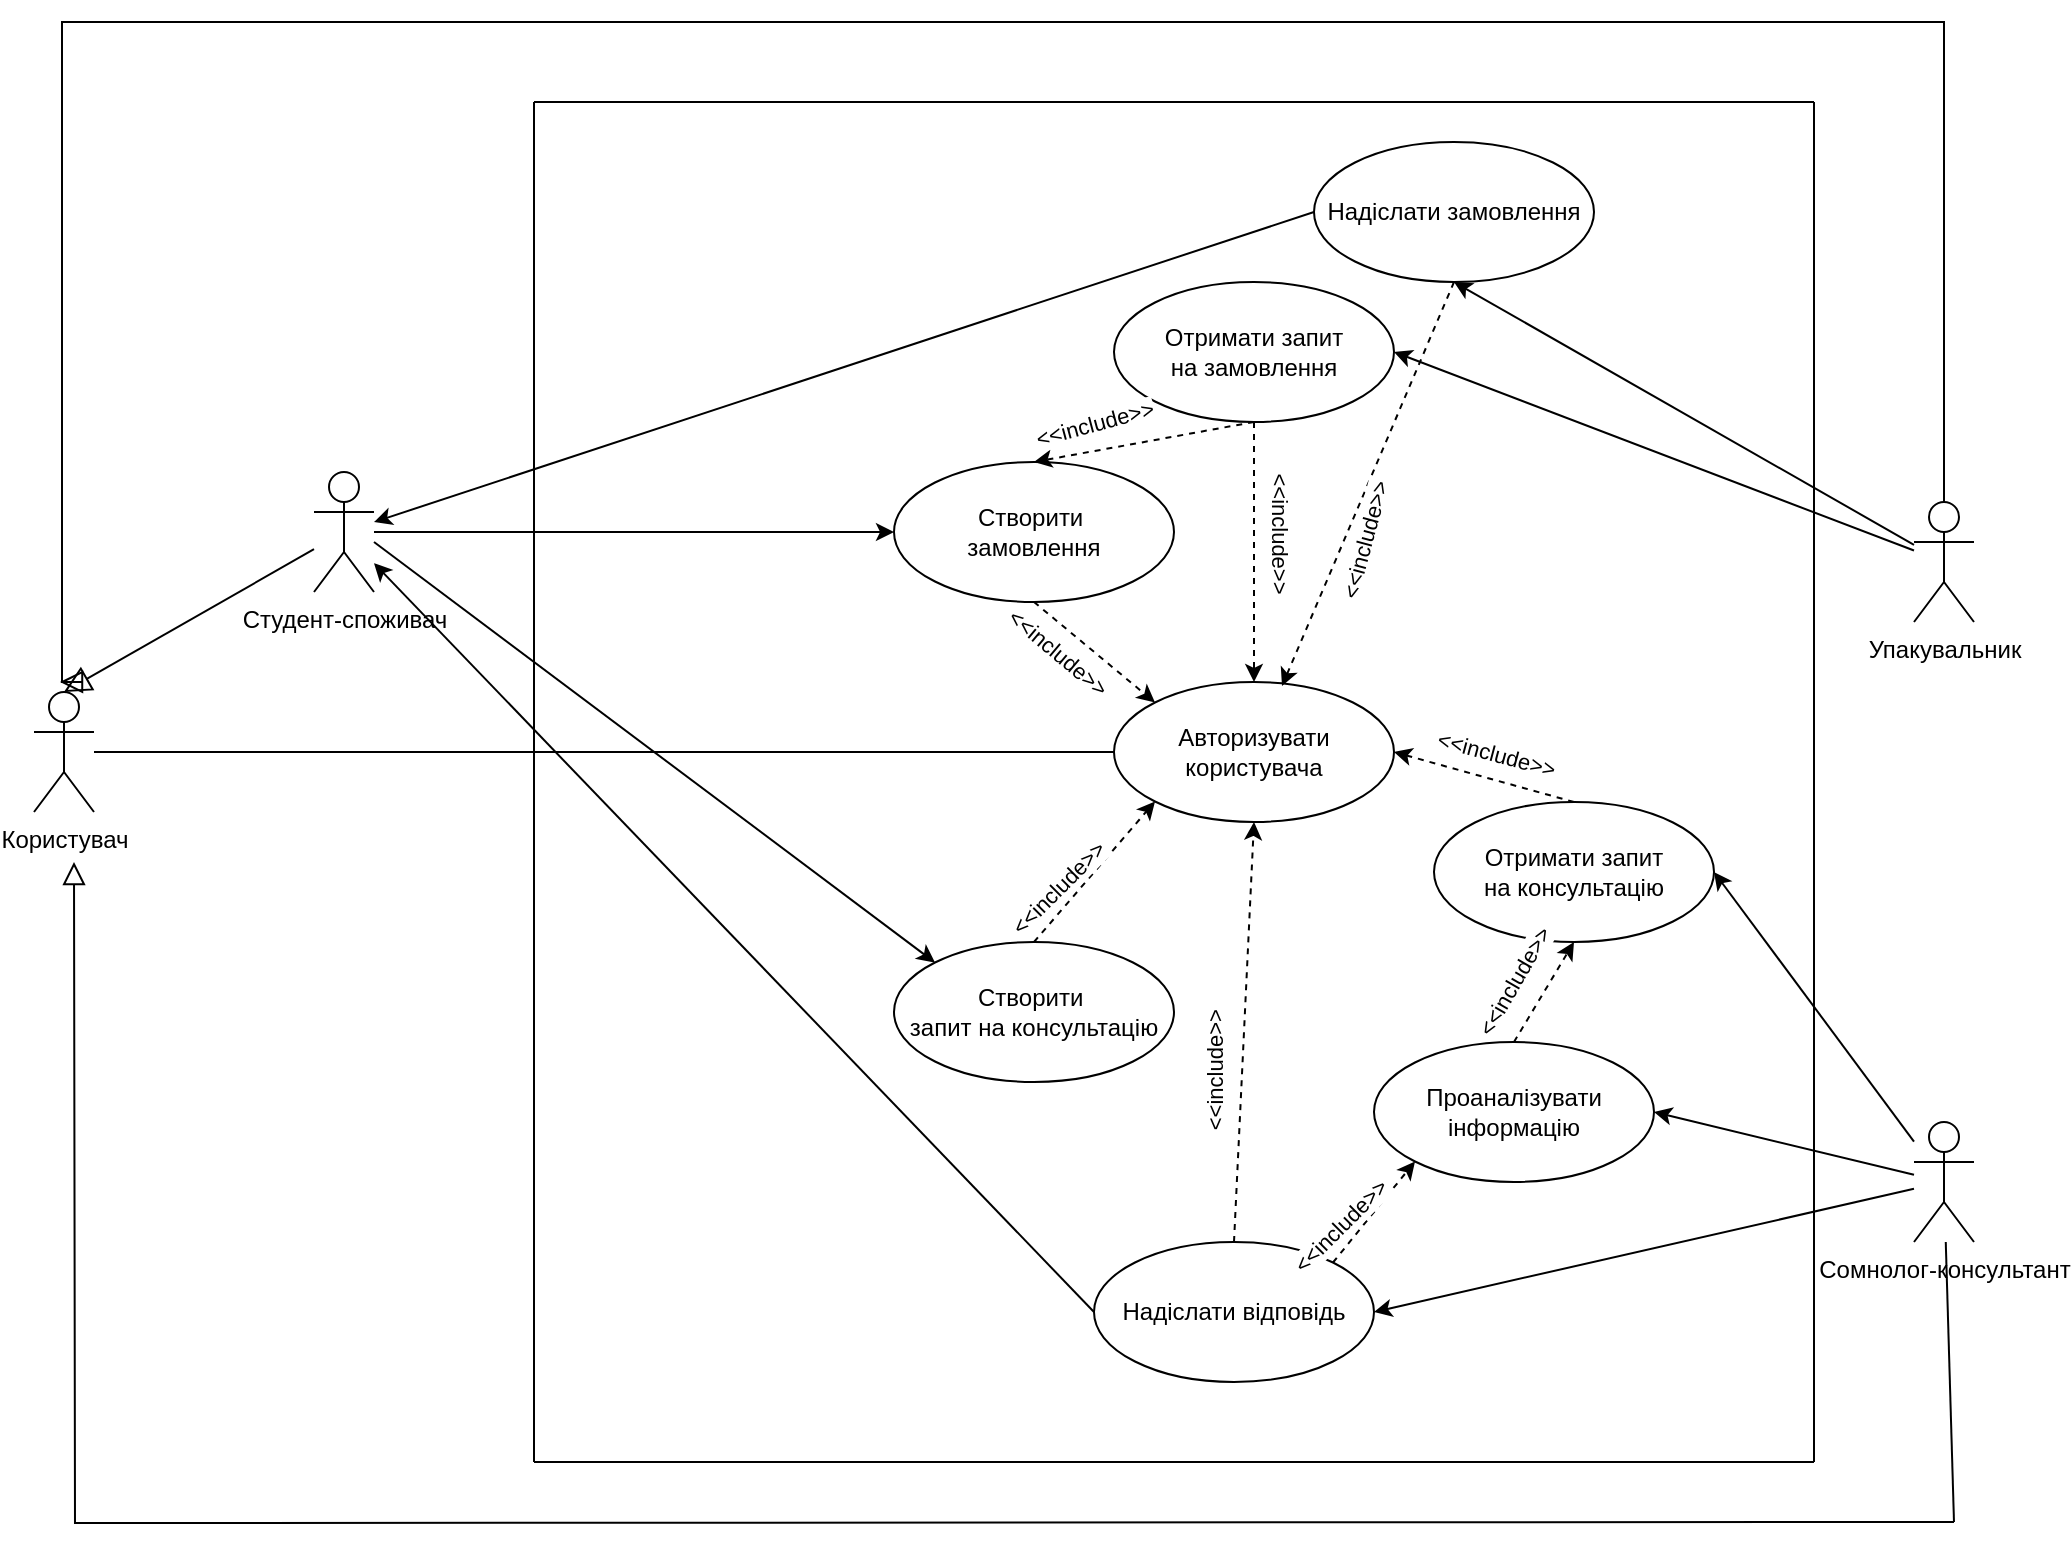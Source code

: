 <mxfile version="21.7.4" type="device">
  <diagram name="Страница — 1" id="5PmmF0yhq_GIC8KVX4t-">
    <mxGraphModel dx="1363" dy="871" grid="1" gridSize="10" guides="1" tooltips="1" connect="1" arrows="1" fold="1" page="1" pageScale="1" pageWidth="3300" pageHeight="2339" math="0" shadow="0">
      <root>
        <mxCell id="0" />
        <mxCell id="1" parent="0" />
        <mxCell id="dPQgb3MlJalZTJGPqsJF-1" value="Cтудент-споживач" style="shape=umlActor;verticalLabelPosition=bottom;verticalAlign=top;html=1;" vertex="1" parent="1">
          <mxGeometry x="170" y="265" width="30" height="60" as="geometry" />
        </mxCell>
        <mxCell id="dPQgb3MlJalZTJGPqsJF-3" value="Авторизувати користувача" style="ellipse;whiteSpace=wrap;html=1;" vertex="1" parent="1">
          <mxGeometry x="570" y="370" width="140" height="70" as="geometry" />
        </mxCell>
        <mxCell id="dPQgb3MlJalZTJGPqsJF-6" value="" style="endArrow=none;html=1;rounded=0;entryX=0;entryY=0.5;entryDx=0;entryDy=0;" edge="1" parent="1" source="dPQgb3MlJalZTJGPqsJF-14" target="dPQgb3MlJalZTJGPqsJF-3">
          <mxGeometry width="50" height="50" relative="1" as="geometry">
            <mxPoint x="540" y="340" as="sourcePoint" />
            <mxPoint x="590" y="290" as="targetPoint" />
          </mxGeometry>
        </mxCell>
        <mxCell id="dPQgb3MlJalZTJGPqsJF-7" value="Створити&amp;nbsp;&lt;br&gt;замовлення" style="ellipse;whiteSpace=wrap;html=1;" vertex="1" parent="1">
          <mxGeometry x="460" y="260" width="140" height="70" as="geometry" />
        </mxCell>
        <mxCell id="dPQgb3MlJalZTJGPqsJF-8" value="" style="endArrow=classic;html=1;rounded=0;entryX=0;entryY=0.5;entryDx=0;entryDy=0;" edge="1" parent="1" source="dPQgb3MlJalZTJGPqsJF-1" target="dPQgb3MlJalZTJGPqsJF-7">
          <mxGeometry width="50" height="50" relative="1" as="geometry">
            <mxPoint x="200" y="320" as="sourcePoint" />
            <mxPoint x="590" y="290" as="targetPoint" />
          </mxGeometry>
        </mxCell>
        <mxCell id="dPQgb3MlJalZTJGPqsJF-11" value="Отримати запит&lt;br&gt;на замовлення" style="ellipse;whiteSpace=wrap;html=1;" vertex="1" parent="1">
          <mxGeometry x="570" y="170" width="140" height="70" as="geometry" />
        </mxCell>
        <mxCell id="dPQgb3MlJalZTJGPqsJF-58" style="edgeStyle=orthogonalEdgeStyle;rounded=0;orthogonalLoop=1;jettySize=auto;html=1;exitX=0.5;exitY=0;exitDx=0;exitDy=0;exitPerimeter=0;endArrow=block;endFill=0;endSize=9;" edge="1" parent="1" source="dPQgb3MlJalZTJGPqsJF-12">
          <mxGeometry relative="1" as="geometry">
            <mxPoint x="43" y="370" as="targetPoint" />
            <mxPoint x="928" y="280" as="sourcePoint" />
            <Array as="points">
              <mxPoint x="985" y="40" />
              <mxPoint x="44" y="40" />
              <mxPoint x="44" y="370" />
            </Array>
          </mxGeometry>
        </mxCell>
        <mxCell id="dPQgb3MlJalZTJGPqsJF-12" value="Упакувальник" style="shape=umlActor;verticalLabelPosition=bottom;verticalAlign=top;html=1;" vertex="1" parent="1">
          <mxGeometry x="970" y="280" width="30" height="60" as="geometry" />
        </mxCell>
        <mxCell id="dPQgb3MlJalZTJGPqsJF-13" value="" style="endArrow=classic;html=1;rounded=0;entryX=1;entryY=0.5;entryDx=0;entryDy=0;" edge="1" parent="1" source="dPQgb3MlJalZTJGPqsJF-12" target="dPQgb3MlJalZTJGPqsJF-11">
          <mxGeometry width="50" height="50" relative="1" as="geometry">
            <mxPoint x="540" y="340" as="sourcePoint" />
            <mxPoint x="800" y="290" as="targetPoint" />
          </mxGeometry>
        </mxCell>
        <mxCell id="dPQgb3MlJalZTJGPqsJF-14" value="Користувач" style="shape=umlActor;verticalLabelPosition=bottom;verticalAlign=top;html=1;" vertex="1" parent="1">
          <mxGeometry x="30" y="375" width="30" height="60" as="geometry" />
        </mxCell>
        <mxCell id="dPQgb3MlJalZTJGPqsJF-15" value="" style="endArrow=block;html=1;rounded=0;entryX=0.5;entryY=0;entryDx=0;entryDy=0;entryPerimeter=0;endFill=0;strokeWidth=1;endSize=11;" edge="1" parent="1" source="dPQgb3MlJalZTJGPqsJF-1" target="dPQgb3MlJalZTJGPqsJF-14">
          <mxGeometry width="50" height="50" relative="1" as="geometry">
            <mxPoint x="540" y="340" as="sourcePoint" />
            <mxPoint x="590" y="290" as="targetPoint" />
          </mxGeometry>
        </mxCell>
        <mxCell id="dPQgb3MlJalZTJGPqsJF-18" value="" style="endArrow=classic;html=1;rounded=0;exitX=0.5;exitY=1;exitDx=0;exitDy=0;entryX=0.5;entryY=0;entryDx=0;entryDy=0;dashed=1;" edge="1" parent="1" source="dPQgb3MlJalZTJGPqsJF-11" target="dPQgb3MlJalZTJGPqsJF-3">
          <mxGeometry width="50" height="50" relative="1" as="geometry">
            <mxPoint x="570" y="315" as="sourcePoint" />
            <mxPoint x="710" y="430" as="targetPoint" />
          </mxGeometry>
        </mxCell>
        <mxCell id="dPQgb3MlJalZTJGPqsJF-19" value="&amp;lt;&amp;lt;include&amp;gt;&amp;gt;" style="edgeLabel;html=1;align=center;verticalAlign=middle;resizable=0;points=[];rotation=90;" vertex="1" connectable="0" parent="dPQgb3MlJalZTJGPqsJF-18">
          <mxGeometry x="-0.153" relative="1" as="geometry">
            <mxPoint x="13" as="offset" />
          </mxGeometry>
        </mxCell>
        <mxCell id="dPQgb3MlJalZTJGPqsJF-20" value="" style="endArrow=classic;html=1;rounded=0;exitX=0.5;exitY=1;exitDx=0;exitDy=0;entryX=0.5;entryY=0;entryDx=0;entryDy=0;dashed=1;" edge="1" parent="1" source="dPQgb3MlJalZTJGPqsJF-11" target="dPQgb3MlJalZTJGPqsJF-7">
          <mxGeometry width="50" height="50" relative="1" as="geometry">
            <mxPoint x="710" y="210" as="sourcePoint" />
            <mxPoint x="710" y="430" as="targetPoint" />
          </mxGeometry>
        </mxCell>
        <mxCell id="dPQgb3MlJalZTJGPqsJF-21" value="&amp;lt;&amp;lt;include&amp;gt;&amp;gt;" style="edgeLabel;html=1;align=center;verticalAlign=middle;resizable=0;points=[];rotation=-15;" vertex="1" connectable="0" parent="dPQgb3MlJalZTJGPqsJF-20">
          <mxGeometry x="-0.153" relative="1" as="geometry">
            <mxPoint x="-34" y="-8" as="offset" />
          </mxGeometry>
        </mxCell>
        <mxCell id="dPQgb3MlJalZTJGPqsJF-22" value="Надіслати замовлення" style="ellipse;whiteSpace=wrap;html=1;" vertex="1" parent="1">
          <mxGeometry x="670" y="100" width="140" height="70" as="geometry" />
        </mxCell>
        <mxCell id="dPQgb3MlJalZTJGPqsJF-23" value="" style="endArrow=classic;html=1;rounded=0;entryX=0.5;entryY=1;entryDx=0;entryDy=0;" edge="1" parent="1" source="dPQgb3MlJalZTJGPqsJF-12" target="dPQgb3MlJalZTJGPqsJF-22">
          <mxGeometry width="50" height="50" relative="1" as="geometry">
            <mxPoint x="540" y="340" as="sourcePoint" />
            <mxPoint x="590" y="290" as="targetPoint" />
          </mxGeometry>
        </mxCell>
        <mxCell id="dPQgb3MlJalZTJGPqsJF-24" value="" style="endArrow=classic;html=1;rounded=0;exitX=0;exitY=0.5;exitDx=0;exitDy=0;" edge="1" parent="1" source="dPQgb3MlJalZTJGPqsJF-22" target="dPQgb3MlJalZTJGPqsJF-1">
          <mxGeometry width="50" height="50" relative="1" as="geometry">
            <mxPoint x="540" y="340" as="sourcePoint" />
            <mxPoint x="590" y="290" as="targetPoint" />
          </mxGeometry>
        </mxCell>
        <mxCell id="dPQgb3MlJalZTJGPqsJF-25" value="" style="endArrow=classic;html=1;rounded=0;exitX=0.5;exitY=1;exitDx=0;exitDy=0;entryX=0.6;entryY=0.029;entryDx=0;entryDy=0;dashed=1;entryPerimeter=0;" edge="1" parent="1" source="dPQgb3MlJalZTJGPqsJF-22" target="dPQgb3MlJalZTJGPqsJF-3">
          <mxGeometry width="50" height="50" relative="1" as="geometry">
            <mxPoint x="570" y="380" as="sourcePoint" />
            <mxPoint x="690" y="470" as="targetPoint" />
          </mxGeometry>
        </mxCell>
        <mxCell id="dPQgb3MlJalZTJGPqsJF-26" value="&amp;lt;&amp;lt;include&amp;gt;&amp;gt;" style="edgeLabel;html=1;align=center;verticalAlign=middle;resizable=0;points=[];rotation=-75;" vertex="1" connectable="0" parent="dPQgb3MlJalZTJGPqsJF-25">
          <mxGeometry x="-0.153" relative="1" as="geometry">
            <mxPoint x="-8" y="44" as="offset" />
          </mxGeometry>
        </mxCell>
        <mxCell id="dPQgb3MlJalZTJGPqsJF-28" value="" style="endArrow=classic;html=1;rounded=0;exitX=0.5;exitY=1;exitDx=0;exitDy=0;entryX=0;entryY=0;entryDx=0;entryDy=0;dashed=1;" edge="1" parent="1" source="dPQgb3MlJalZTJGPqsJF-7" target="dPQgb3MlJalZTJGPqsJF-3">
          <mxGeometry width="50" height="50" relative="1" as="geometry">
            <mxPoint x="530" y="330" as="sourcePoint" />
            <mxPoint x="640" y="370" as="targetPoint" />
          </mxGeometry>
        </mxCell>
        <mxCell id="dPQgb3MlJalZTJGPqsJF-29" value="&amp;lt;&amp;lt;include&amp;gt;&amp;gt;" style="edgeLabel;html=1;align=center;verticalAlign=middle;resizable=0;points=[];rotation=40;" vertex="1" connectable="0" parent="dPQgb3MlJalZTJGPqsJF-28">
          <mxGeometry x="-0.153" relative="1" as="geometry">
            <mxPoint x="-14" y="3" as="offset" />
          </mxGeometry>
        </mxCell>
        <mxCell id="dPQgb3MlJalZTJGPqsJF-56" style="edgeStyle=orthogonalEdgeStyle;rounded=0;orthogonalLoop=1;jettySize=auto;html=1;endArrow=block;endFill=0;endSize=9;" edge="1" parent="1">
          <mxGeometry relative="1" as="geometry">
            <mxPoint x="990" y="790" as="sourcePoint" />
            <mxPoint x="50" y="460" as="targetPoint" />
          </mxGeometry>
        </mxCell>
        <mxCell id="dPQgb3MlJalZTJGPqsJF-34" value="Створити&amp;nbsp;&lt;br&gt;запит на консультацію" style="ellipse;whiteSpace=wrap;html=1;" vertex="1" parent="1">
          <mxGeometry x="460" y="500" width="140" height="70" as="geometry" />
        </mxCell>
        <mxCell id="dPQgb3MlJalZTJGPqsJF-35" value="" style="endArrow=classic;html=1;rounded=0;entryX=0;entryY=0;entryDx=0;entryDy=0;" edge="1" parent="1" target="dPQgb3MlJalZTJGPqsJF-34">
          <mxGeometry width="50" height="50" relative="1" as="geometry">
            <mxPoint x="200" y="300" as="sourcePoint" />
            <mxPoint x="390" y="490" as="targetPoint" />
          </mxGeometry>
        </mxCell>
        <mxCell id="dPQgb3MlJalZTJGPqsJF-36" value="" style="endArrow=classic;html=1;rounded=0;entryX=0;entryY=1;entryDx=0;entryDy=0;dashed=1;exitX=0.5;exitY=0;exitDx=0;exitDy=0;" edge="1" parent="1" source="dPQgb3MlJalZTJGPqsJF-34" target="dPQgb3MlJalZTJGPqsJF-3">
          <mxGeometry width="50" height="50" relative="1" as="geometry">
            <mxPoint x="610" y="490" as="sourcePoint" />
            <mxPoint x="601" y="390" as="targetPoint" />
          </mxGeometry>
        </mxCell>
        <mxCell id="dPQgb3MlJalZTJGPqsJF-37" value="&amp;lt;&amp;lt;include&amp;gt;&amp;gt;" style="edgeLabel;html=1;align=center;verticalAlign=middle;resizable=0;points=[];rotation=-45;" vertex="1" connectable="0" parent="dPQgb3MlJalZTJGPqsJF-36">
          <mxGeometry x="-0.153" relative="1" as="geometry">
            <mxPoint x="-14" y="3" as="offset" />
          </mxGeometry>
        </mxCell>
        <mxCell id="dPQgb3MlJalZTJGPqsJF-38" value="Отримати запит&lt;br&gt;на консультацію" style="ellipse;whiteSpace=wrap;html=1;" vertex="1" parent="1">
          <mxGeometry x="730" y="430" width="140" height="70" as="geometry" />
        </mxCell>
        <mxCell id="dPQgb3MlJalZTJGPqsJF-39" value="Проаналізувати інформацію" style="ellipse;whiteSpace=wrap;html=1;" vertex="1" parent="1">
          <mxGeometry x="700" y="550" width="140" height="70" as="geometry" />
        </mxCell>
        <mxCell id="dPQgb3MlJalZTJGPqsJF-40" value="Надіслати відповідь" style="ellipse;whiteSpace=wrap;html=1;" vertex="1" parent="1">
          <mxGeometry x="560" y="650" width="140" height="70" as="geometry" />
        </mxCell>
        <mxCell id="dPQgb3MlJalZTJGPqsJF-41" value="" style="endArrow=classic;html=1;rounded=0;exitX=0;exitY=0.5;exitDx=0;exitDy=0;" edge="1" parent="1" source="dPQgb3MlJalZTJGPqsJF-40" target="dPQgb3MlJalZTJGPqsJF-1">
          <mxGeometry width="50" height="50" relative="1" as="geometry">
            <mxPoint x="520" y="510" as="sourcePoint" />
            <mxPoint x="570" y="460" as="targetPoint" />
          </mxGeometry>
        </mxCell>
        <mxCell id="dPQgb3MlJalZTJGPqsJF-44" value="" style="endArrow=classic;html=1;rounded=0;entryX=1;entryY=0.5;entryDx=0;entryDy=0;dashed=1;exitX=0.5;exitY=0;exitDx=0;exitDy=0;" edge="1" parent="1" source="dPQgb3MlJalZTJGPqsJF-38" target="dPQgb3MlJalZTJGPqsJF-3">
          <mxGeometry width="50" height="50" relative="1" as="geometry">
            <mxPoint x="550" y="520" as="sourcePoint" />
            <mxPoint x="610" y="450" as="targetPoint" />
          </mxGeometry>
        </mxCell>
        <mxCell id="dPQgb3MlJalZTJGPqsJF-45" value="&amp;lt;&amp;lt;include&amp;gt;&amp;gt;" style="edgeLabel;html=1;align=center;verticalAlign=middle;resizable=0;points=[];rotation=15;" vertex="1" connectable="0" parent="dPQgb3MlJalZTJGPqsJF-44">
          <mxGeometry x="-0.153" relative="1" as="geometry">
            <mxPoint x="-1" y="-14" as="offset" />
          </mxGeometry>
        </mxCell>
        <mxCell id="dPQgb3MlJalZTJGPqsJF-46" value="" style="endArrow=classic;html=1;rounded=0;entryX=0.5;entryY=1;entryDx=0;entryDy=0;dashed=1;exitX=0.5;exitY=0;exitDx=0;exitDy=0;" edge="1" parent="1" source="dPQgb3MlJalZTJGPqsJF-39" target="dPQgb3MlJalZTJGPqsJF-38">
          <mxGeometry width="50" height="50" relative="1" as="geometry">
            <mxPoint x="560" y="530" as="sourcePoint" />
            <mxPoint x="620" y="460" as="targetPoint" />
          </mxGeometry>
        </mxCell>
        <mxCell id="dPQgb3MlJalZTJGPqsJF-47" value="&amp;lt;&amp;lt;include&amp;gt;&amp;gt;" style="edgeLabel;html=1;align=center;verticalAlign=middle;resizable=0;points=[];rotation=-60;" vertex="1" connectable="0" parent="dPQgb3MlJalZTJGPqsJF-46">
          <mxGeometry x="-0.153" relative="1" as="geometry">
            <mxPoint x="-13" y="-9" as="offset" />
          </mxGeometry>
        </mxCell>
        <mxCell id="dPQgb3MlJalZTJGPqsJF-48" value="" style="endArrow=classic;html=1;rounded=0;entryX=0.5;entryY=1;entryDx=0;entryDy=0;dashed=1;exitX=0.5;exitY=0;exitDx=0;exitDy=0;" edge="1" parent="1" source="dPQgb3MlJalZTJGPqsJF-40" target="dPQgb3MlJalZTJGPqsJF-3">
          <mxGeometry width="50" height="50" relative="1" as="geometry">
            <mxPoint x="570" y="540" as="sourcePoint" />
            <mxPoint x="630" y="470" as="targetPoint" />
          </mxGeometry>
        </mxCell>
        <mxCell id="dPQgb3MlJalZTJGPqsJF-49" value="&amp;lt;&amp;lt;include&amp;gt;&amp;gt;" style="edgeLabel;html=1;align=center;verticalAlign=middle;resizable=0;points=[];rotation=-90;" vertex="1" connectable="0" parent="dPQgb3MlJalZTJGPqsJF-48">
          <mxGeometry x="-0.153" relative="1" as="geometry">
            <mxPoint x="-14" y="3" as="offset" />
          </mxGeometry>
        </mxCell>
        <mxCell id="dPQgb3MlJalZTJGPqsJF-50" value="" style="endArrow=classic;html=1;rounded=0;entryX=0;entryY=1;entryDx=0;entryDy=0;dashed=1;exitX=1;exitY=0;exitDx=0;exitDy=0;" edge="1" parent="1" source="dPQgb3MlJalZTJGPqsJF-40" target="dPQgb3MlJalZTJGPqsJF-39">
          <mxGeometry width="50" height="50" relative="1" as="geometry">
            <mxPoint x="580" y="550" as="sourcePoint" />
            <mxPoint x="640" y="480" as="targetPoint" />
          </mxGeometry>
        </mxCell>
        <mxCell id="dPQgb3MlJalZTJGPqsJF-51" value="&amp;lt;&amp;lt;include&amp;gt;&amp;gt;" style="edgeLabel;html=1;align=center;verticalAlign=middle;resizable=0;points=[];rotation=-45;" vertex="1" connectable="0" parent="dPQgb3MlJalZTJGPqsJF-50">
          <mxGeometry x="-0.153" relative="1" as="geometry">
            <mxPoint x="-14" y="3" as="offset" />
          </mxGeometry>
        </mxCell>
        <mxCell id="dPQgb3MlJalZTJGPqsJF-53" value="" style="endArrow=classic;html=1;rounded=0;entryX=1;entryY=0.5;entryDx=0;entryDy=0;" edge="1" parent="1" source="dPQgb3MlJalZTJGPqsJF-31" target="dPQgb3MlJalZTJGPqsJF-38">
          <mxGeometry width="50" height="50" relative="1" as="geometry">
            <mxPoint x="520" y="510" as="sourcePoint" />
            <mxPoint x="570" y="460" as="targetPoint" />
          </mxGeometry>
        </mxCell>
        <mxCell id="dPQgb3MlJalZTJGPqsJF-54" value="" style="endArrow=classic;html=1;rounded=0;entryX=1;entryY=0.5;entryDx=0;entryDy=0;" edge="1" parent="1" source="dPQgb3MlJalZTJGPqsJF-31" target="dPQgb3MlJalZTJGPqsJF-39">
          <mxGeometry width="50" height="50" relative="1" as="geometry">
            <mxPoint x="900" y="570" as="sourcePoint" />
            <mxPoint x="880" y="475" as="targetPoint" />
          </mxGeometry>
        </mxCell>
        <mxCell id="dPQgb3MlJalZTJGPqsJF-57" value="" style="endArrow=none;html=1;rounded=0;" edge="1" parent="1" target="dPQgb3MlJalZTJGPqsJF-31">
          <mxGeometry width="50" height="50" relative="1" as="geometry">
            <mxPoint x="990" y="790" as="sourcePoint" />
            <mxPoint x="570" y="460" as="targetPoint" />
          </mxGeometry>
        </mxCell>
        <mxCell id="dPQgb3MlJalZTJGPqsJF-59" value="" style="endArrow=none;html=1;rounded=0;" edge="1" parent="1">
          <mxGeometry width="50" height="50" relative="1" as="geometry">
            <mxPoint x="280" y="760" as="sourcePoint" />
            <mxPoint x="280" y="80" as="targetPoint" />
          </mxGeometry>
        </mxCell>
        <mxCell id="dPQgb3MlJalZTJGPqsJF-60" value="" style="endArrow=none;html=1;rounded=0;" edge="1" parent="1">
          <mxGeometry width="50" height="50" relative="1" as="geometry">
            <mxPoint x="280" y="80" as="sourcePoint" />
            <mxPoint x="920" y="80" as="targetPoint" />
          </mxGeometry>
        </mxCell>
        <mxCell id="dPQgb3MlJalZTJGPqsJF-61" value="" style="endArrow=none;html=1;rounded=0;" edge="1" parent="1">
          <mxGeometry width="50" height="50" relative="1" as="geometry">
            <mxPoint x="920" y="80" as="sourcePoint" />
            <mxPoint x="920" y="760" as="targetPoint" />
          </mxGeometry>
        </mxCell>
        <mxCell id="dPQgb3MlJalZTJGPqsJF-62" value="" style="endArrow=none;html=1;rounded=0;" edge="1" parent="1">
          <mxGeometry width="50" height="50" relative="1" as="geometry">
            <mxPoint x="280" y="760" as="sourcePoint" />
            <mxPoint x="920" y="760" as="targetPoint" />
          </mxGeometry>
        </mxCell>
        <mxCell id="dPQgb3MlJalZTJGPqsJF-64" value="" style="endArrow=classic;html=1;rounded=0;entryX=1;entryY=0.5;entryDx=0;entryDy=0;" edge="1" parent="1" source="dPQgb3MlJalZTJGPqsJF-31" target="dPQgb3MlJalZTJGPqsJF-40">
          <mxGeometry width="50" height="50" relative="1" as="geometry">
            <mxPoint x="960" y="630" as="sourcePoint" />
            <mxPoint x="570" y="400" as="targetPoint" />
          </mxGeometry>
        </mxCell>
        <mxCell id="dPQgb3MlJalZTJGPqsJF-31" value="Сомнолог-консультант" style="shape=umlActor;verticalLabelPosition=bottom;verticalAlign=top;html=1;" vertex="1" parent="1">
          <mxGeometry x="970" y="590" width="30" height="60" as="geometry" />
        </mxCell>
      </root>
    </mxGraphModel>
  </diagram>
</mxfile>
